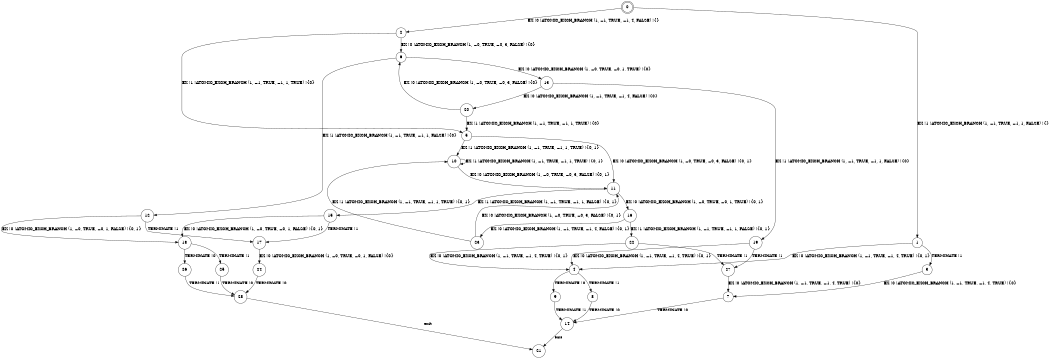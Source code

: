 digraph BCG {
size = "7, 10.5";
center = TRUE;
node [shape = circle];
0 [peripheries = 2];
0 -> 1 [label = "EX !1 !ATOMIC_EXCH_BRANCH (1, +1, TRUE, +1, 1, FALSE) !{}"];
0 -> 2 [label = "EX !0 !ATOMIC_EXCH_BRANCH (1, +1, TRUE, +1, 4, FALSE) !{}"];
1 -> 3 [label = "TERMINATE !1"];
1 -> 4 [label = "EX !0 !ATOMIC_EXCH_BRANCH (1, +1, TRUE, +1, 4, TRUE) !{0, 1}"];
2 -> 5 [label = "EX !1 !ATOMIC_EXCH_BRANCH (1, +1, TRUE, +1, 1, TRUE) !{0}"];
2 -> 6 [label = "EX !0 !ATOMIC_EXCH_BRANCH (1, +0, TRUE, +0, 3, FALSE) !{0}"];
3 -> 7 [label = "EX !0 !ATOMIC_EXCH_BRANCH (1, +1, TRUE, +1, 4, TRUE) !{0}"];
4 -> 8 [label = "TERMINATE !1"];
4 -> 9 [label = "TERMINATE !0"];
5 -> 10 [label = "EX !1 !ATOMIC_EXCH_BRANCH (1, +1, TRUE, +1, 1, TRUE) !{0, 1}"];
5 -> 11 [label = "EX !0 !ATOMIC_EXCH_BRANCH (1, +0, TRUE, +0, 3, FALSE) !{0, 1}"];
6 -> 12 [label = "EX !1 !ATOMIC_EXCH_BRANCH (1, +1, TRUE, +1, 1, FALSE) !{0}"];
6 -> 13 [label = "EX !0 !ATOMIC_EXCH_BRANCH (1, +0, TRUE, +0, 1, TRUE) !{0}"];
7 -> 14 [label = "TERMINATE !0"];
8 -> 14 [label = "TERMINATE !0"];
9 -> 14 [label = "TERMINATE !1"];
10 -> 10 [label = "EX !1 !ATOMIC_EXCH_BRANCH (1, +1, TRUE, +1, 1, TRUE) !{0, 1}"];
10 -> 11 [label = "EX !0 !ATOMIC_EXCH_BRANCH (1, +0, TRUE, +0, 3, FALSE) !{0, 1}"];
11 -> 15 [label = "EX !1 !ATOMIC_EXCH_BRANCH (1, +1, TRUE, +1, 1, FALSE) !{0, 1}"];
11 -> 16 [label = "EX !0 !ATOMIC_EXCH_BRANCH (1, +0, TRUE, +0, 1, TRUE) !{0, 1}"];
12 -> 17 [label = "TERMINATE !1"];
12 -> 18 [label = "EX !0 !ATOMIC_EXCH_BRANCH (1, +0, TRUE, +0, 1, FALSE) !{0, 1}"];
13 -> 19 [label = "EX !1 !ATOMIC_EXCH_BRANCH (1, +1, TRUE, +1, 1, FALSE) !{0}"];
13 -> 20 [label = "EX !0 !ATOMIC_EXCH_BRANCH (1, +1, TRUE, +1, 4, FALSE) !{0}"];
14 -> 21 [label = "exit"];
15 -> 17 [label = "TERMINATE !1"];
15 -> 18 [label = "EX !0 !ATOMIC_EXCH_BRANCH (1, +0, TRUE, +0, 1, FALSE) !{0, 1}"];
16 -> 22 [label = "EX !1 !ATOMIC_EXCH_BRANCH (1, +1, TRUE, +1, 1, FALSE) !{0, 1}"];
16 -> 23 [label = "EX !0 !ATOMIC_EXCH_BRANCH (1, +1, TRUE, +1, 4, FALSE) !{0, 1}"];
17 -> 24 [label = "EX !0 !ATOMIC_EXCH_BRANCH (1, +0, TRUE, +0, 1, FALSE) !{0}"];
18 -> 25 [label = "TERMINATE !1"];
18 -> 26 [label = "TERMINATE !0"];
19 -> 27 [label = "TERMINATE !1"];
19 -> 4 [label = "EX !0 !ATOMIC_EXCH_BRANCH (1, +1, TRUE, +1, 4, TRUE) !{0, 1}"];
20 -> 5 [label = "EX !1 !ATOMIC_EXCH_BRANCH (1, +1, TRUE, +1, 1, TRUE) !{0}"];
20 -> 6 [label = "EX !0 !ATOMIC_EXCH_BRANCH (1, +0, TRUE, +0, 3, FALSE) !{0}"];
22 -> 27 [label = "TERMINATE !1"];
22 -> 4 [label = "EX !0 !ATOMIC_EXCH_BRANCH (1, +1, TRUE, +1, 4, TRUE) !{0, 1}"];
23 -> 10 [label = "EX !1 !ATOMIC_EXCH_BRANCH (1, +1, TRUE, +1, 1, TRUE) !{0, 1}"];
23 -> 11 [label = "EX !0 !ATOMIC_EXCH_BRANCH (1, +0, TRUE, +0, 3, FALSE) !{0, 1}"];
24 -> 28 [label = "TERMINATE !0"];
25 -> 28 [label = "TERMINATE !0"];
26 -> 28 [label = "TERMINATE !1"];
27 -> 7 [label = "EX !0 !ATOMIC_EXCH_BRANCH (1, +1, TRUE, +1, 4, TRUE) !{0}"];
28 -> 21 [label = "exit"];
}
